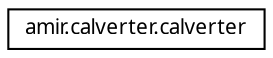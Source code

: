 digraph "Graphical Class Hierarchy"
{
 // LATEX_PDF_SIZE
  edge [fontname="FreeSans.ttf",fontsize="10",labelfontname="FreeSans.ttf",labelfontsize="10"];
  node [fontname="FreeSans.ttf",fontsize="10",shape=record];
  rankdir="LR";
  Node0 [label="amir.calverter.calverter",height=0.2,width=0.4,color="black", fillcolor="white", style="filled",URL="$classamir_1_1calverter_1_1calverter.html",tooltip=" "];
}

